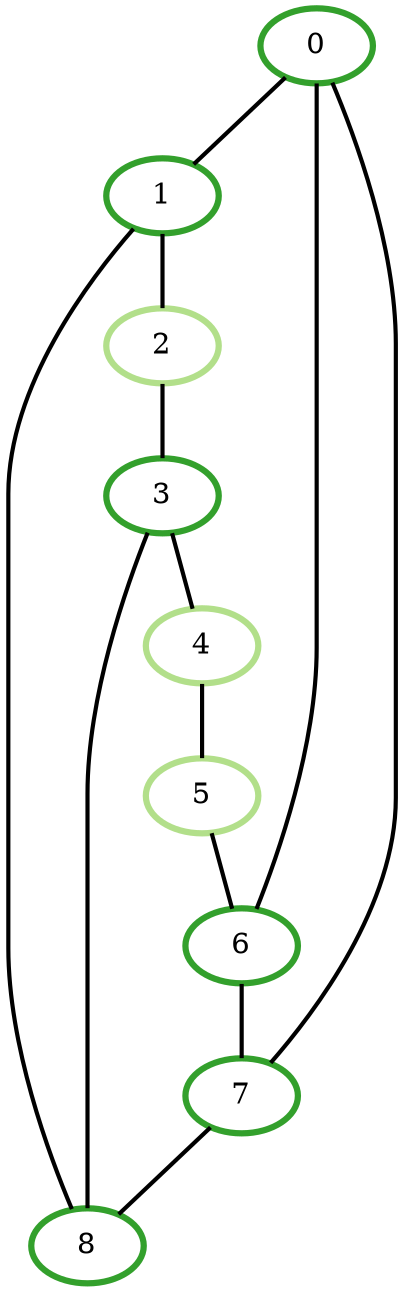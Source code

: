 graph G {
    0 [penwidth=3,color=4, colorscheme=paired12]
    1 [penwidth=3,color=4, colorscheme=paired12]
    2 [penwidth=3,color=3, colorscheme=paired12]
    3 [penwidth=3,color=4, colorscheme=paired12]
    4 [penwidth=3,color=3, colorscheme=paired12]
    5 [penwidth=3,color=3, colorscheme=paired12]
    6 [penwidth=3,color=4, colorscheme=paired12]
    7 [penwidth=3,color=4, colorscheme=paired12]
    8 [penwidth=3,color=4, colorscheme=paired12]

    0--7 [penwidth=2]
    6--7 [penwidth=2]
    1--8 [penwidth=2]
    3--8 [penwidth=2]
    7--8 [penwidth=2]
    0--1 [penwidth=2]
    1--2 [penwidth=2]
    2--3 [penwidth=2]
    3--4 [penwidth=2]
    4--5 [penwidth=2]
    5--6 [penwidth=2]
    0--6 [penwidth=2]
}